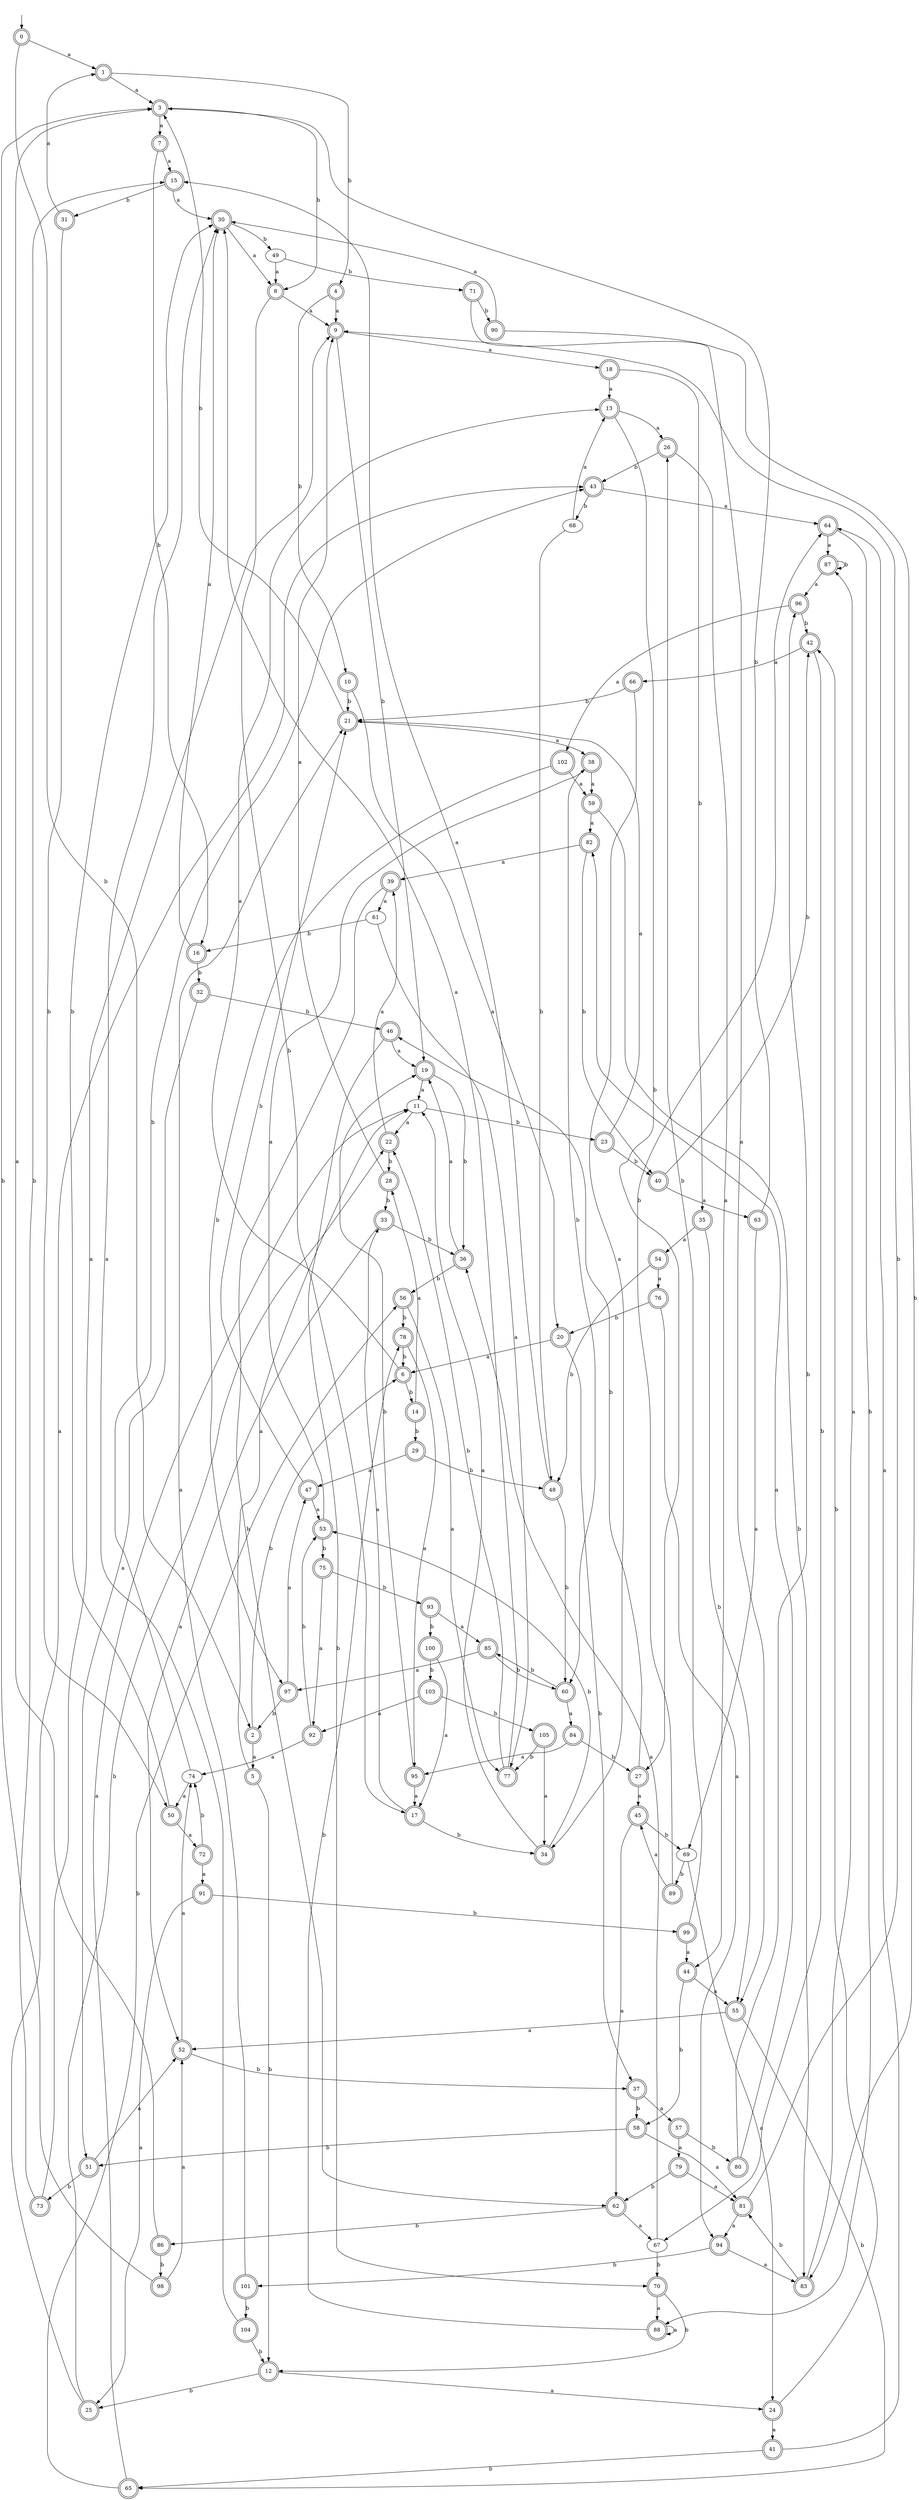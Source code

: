 digraph RandomDFA {
  __start0 [label="", shape=none];
  __start0 -> 0 [label=""];
  0 [shape=circle] [shape=doublecircle]
  0 -> 1 [label="a"]
  0 -> 2 [label="b"]
  1 [shape=doublecircle]
  1 -> 3 [label="a"]
  1 -> 4 [label="b"]
  2 [shape=doublecircle]
  2 -> 5 [label="a"]
  2 -> 6 [label="b"]
  3 [shape=doublecircle]
  3 -> 7 [label="a"]
  3 -> 8 [label="b"]
  4 [shape=doublecircle]
  4 -> 9 [label="a"]
  4 -> 10 [label="b"]
  5 [shape=doublecircle]
  5 -> 11 [label="a"]
  5 -> 12 [label="b"]
  6 [shape=doublecircle]
  6 -> 13 [label="a"]
  6 -> 14 [label="b"]
  7 [shape=doublecircle]
  7 -> 15 [label="a"]
  7 -> 16 [label="b"]
  8 [shape=doublecircle]
  8 -> 9 [label="a"]
  8 -> 17 [label="b"]
  9 [shape=doublecircle]
  9 -> 18 [label="a"]
  9 -> 19 [label="b"]
  10 [shape=doublecircle]
  10 -> 20 [label="a"]
  10 -> 21 [label="b"]
  11
  11 -> 22 [label="a"]
  11 -> 23 [label="b"]
  12 [shape=doublecircle]
  12 -> 24 [label="a"]
  12 -> 25 [label="b"]
  13 [shape=doublecircle]
  13 -> 26 [label="a"]
  13 -> 27 [label="b"]
  14 [shape=doublecircle]
  14 -> 28 [label="a"]
  14 -> 29 [label="b"]
  15 [shape=doublecircle]
  15 -> 30 [label="a"]
  15 -> 31 [label="b"]
  16 [shape=doublecircle]
  16 -> 30 [label="a"]
  16 -> 32 [label="b"]
  17 [shape=doublecircle]
  17 -> 33 [label="a"]
  17 -> 34 [label="b"]
  18 [shape=doublecircle]
  18 -> 13 [label="a"]
  18 -> 35 [label="b"]
  19 [shape=doublecircle]
  19 -> 11 [label="a"]
  19 -> 36 [label="b"]
  20 [shape=doublecircle]
  20 -> 6 [label="a"]
  20 -> 37 [label="b"]
  21 [shape=doublecircle]
  21 -> 38 [label="a"]
  21 -> 3 [label="b"]
  22 [shape=doublecircle]
  22 -> 39 [label="a"]
  22 -> 28 [label="b"]
  23 [shape=doublecircle]
  23 -> 21 [label="a"]
  23 -> 40 [label="b"]
  24 [shape=doublecircle]
  24 -> 41 [label="a"]
  24 -> 42 [label="b"]
  25 [shape=doublecircle]
  25 -> 43 [label="a"]
  25 -> 22 [label="b"]
  26 [shape=doublecircle]
  26 -> 44 [label="a"]
  26 -> 43 [label="b"]
  27 [shape=doublecircle]
  27 -> 45 [label="a"]
  27 -> 46 [label="b"]
  28 [shape=doublecircle]
  28 -> 9 [label="a"]
  28 -> 33 [label="b"]
  29 [shape=doublecircle]
  29 -> 47 [label="a"]
  29 -> 48 [label="b"]
  30 [shape=doublecircle]
  30 -> 8 [label="a"]
  30 -> 49 [label="b"]
  31 [shape=doublecircle]
  31 -> 1 [label="a"]
  31 -> 50 [label="b"]
  32 [shape=doublecircle]
  32 -> 51 [label="a"]
  32 -> 46 [label="b"]
  33 [shape=doublecircle]
  33 -> 52 [label="a"]
  33 -> 36 [label="b"]
  34 [shape=doublecircle]
  34 -> 11 [label="a"]
  34 -> 53 [label="b"]
  35 [shape=doublecircle]
  35 -> 54 [label="a"]
  35 -> 55 [label="b"]
  36 [shape=doublecircle]
  36 -> 19 [label="a"]
  36 -> 56 [label="b"]
  37 [shape=doublecircle]
  37 -> 57 [label="a"]
  37 -> 58 [label="b"]
  38 [shape=doublecircle]
  38 -> 59 [label="a"]
  38 -> 60 [label="b"]
  39 [shape=doublecircle]
  39 -> 61 [label="a"]
  39 -> 62 [label="b"]
  40 [shape=doublecircle]
  40 -> 63 [label="a"]
  40 -> 42 [label="b"]
  41 [shape=doublecircle]
  41 -> 64 [label="a"]
  41 -> 65 [label="b"]
  42 [shape=doublecircle]
  42 -> 66 [label="a"]
  42 -> 67 [label="b"]
  43 [shape=doublecircle]
  43 -> 64 [label="a"]
  43 -> 68 [label="b"]
  44 [shape=doublecircle]
  44 -> 55 [label="a"]
  44 -> 58 [label="b"]
  45 [shape=doublecircle]
  45 -> 62 [label="a"]
  45 -> 69 [label="b"]
  46 [shape=doublecircle]
  46 -> 19 [label="a"]
  46 -> 70 [label="b"]
  47 [shape=doublecircle]
  47 -> 53 [label="a"]
  47 -> 21 [label="b"]
  48 [shape=doublecircle]
  48 -> 15 [label="a"]
  48 -> 60 [label="b"]
  49
  49 -> 8 [label="a"]
  49 -> 71 [label="b"]
  50 [shape=doublecircle]
  50 -> 72 [label="a"]
  50 -> 30 [label="b"]
  51 [shape=doublecircle]
  51 -> 52 [label="a"]
  51 -> 73 [label="b"]
  52 [shape=doublecircle]
  52 -> 74 [label="a"]
  52 -> 37 [label="b"]
  53 [shape=doublecircle]
  53 -> 38 [label="a"]
  53 -> 75 [label="b"]
  54 [shape=doublecircle]
  54 -> 76 [label="a"]
  54 -> 48 [label="b"]
  55 [shape=doublecircle]
  55 -> 52 [label="a"]
  55 -> 65 [label="b"]
  56 [shape=doublecircle]
  56 -> 77 [label="a"]
  56 -> 78 [label="b"]
  57 [shape=doublecircle]
  57 -> 79 [label="a"]
  57 -> 80 [label="b"]
  58 [shape=doublecircle]
  58 -> 81 [label="a"]
  58 -> 51 [label="b"]
  59 [shape=doublecircle]
  59 -> 82 [label="a"]
  59 -> 83 [label="b"]
  60 [shape=doublecircle]
  60 -> 84 [label="a"]
  60 -> 85 [label="b"]
  61
  61 -> 77 [label="a"]
  61 -> 16 [label="b"]
  62 [shape=doublecircle]
  62 -> 67 [label="a"]
  62 -> 86 [label="b"]
  63 [shape=doublecircle]
  63 -> 69 [label="a"]
  63 -> 3 [label="b"]
  64 [shape=doublecircle]
  64 -> 87 [label="a"]
  64 -> 88 [label="b"]
  65 [shape=doublecircle]
  65 -> 11 [label="a"]
  65 -> 56 [label="b"]
  66 [shape=doublecircle]
  66 -> 34 [label="a"]
  66 -> 21 [label="b"]
  67
  67 -> 36 [label="a"]
  67 -> 70 [label="b"]
  68
  68 -> 13 [label="a"]
  68 -> 48 [label="b"]
  69
  69 -> 24 [label="a"]
  69 -> 89 [label="b"]
  70 [shape=doublecircle]
  70 -> 88 [label="a"]
  70 -> 12 [label="b"]
  71 [shape=doublecircle]
  71 -> 55 [label="a"]
  71 -> 90 [label="b"]
  72 [shape=doublecircle]
  72 -> 91 [label="a"]
  72 -> 74 [label="b"]
  73 [shape=doublecircle]
  73 -> 9 [label="a"]
  73 -> 15 [label="b"]
  74
  74 -> 50 [label="a"]
  74 -> 43 [label="b"]
  75 [shape=doublecircle]
  75 -> 92 [label="a"]
  75 -> 93 [label="b"]
  76 [shape=doublecircle]
  76 -> 94 [label="a"]
  76 -> 20 [label="b"]
  77 [shape=doublecircle]
  77 -> 30 [label="a"]
  77 -> 22 [label="b"]
  78 [shape=doublecircle]
  78 -> 95 [label="a"]
  78 -> 6 [label="b"]
  79 [shape=doublecircle]
  79 -> 81 [label="a"]
  79 -> 62 [label="b"]
  80 [shape=doublecircle]
  80 -> 82 [label="a"]
  80 -> 96 [label="b"]
  81 [shape=doublecircle]
  81 -> 94 [label="a"]
  81 -> 9 [label="b"]
  82 [shape=doublecircle]
  82 -> 39 [label="a"]
  82 -> 40 [label="b"]
  83 [shape=doublecircle]
  83 -> 87 [label="a"]
  83 -> 81 [label="b"]
  84 [shape=doublecircle]
  84 -> 95 [label="a"]
  84 -> 27 [label="b"]
  85 [shape=doublecircle]
  85 -> 97 [label="a"]
  85 -> 60 [label="b"]
  86 [shape=doublecircle]
  86 -> 3 [label="a"]
  86 -> 98 [label="b"]
  87 [shape=doublecircle]
  87 -> 96 [label="a"]
  87 -> 87 [label="b"]
  88 [shape=doublecircle]
  88 -> 88 [label="a"]
  88 -> 78 [label="b"]
  89 [shape=doublecircle]
  89 -> 45 [label="a"]
  89 -> 64 [label="b"]
  90 [shape=doublecircle]
  90 -> 30 [label="a"]
  90 -> 83 [label="b"]
  91 [shape=doublecircle]
  91 -> 25 [label="a"]
  91 -> 99 [label="b"]
  92 [shape=doublecircle]
  92 -> 74 [label="a"]
  92 -> 53 [label="b"]
  93 [shape=doublecircle]
  93 -> 85 [label="a"]
  93 -> 100 [label="b"]
  94 [shape=doublecircle]
  94 -> 83 [label="a"]
  94 -> 101 [label="b"]
  95 [shape=doublecircle]
  95 -> 17 [label="a"]
  95 -> 19 [label="b"]
  96 [shape=doublecircle]
  96 -> 102 [label="a"]
  96 -> 42 [label="b"]
  97 [shape=doublecircle]
  97 -> 47 [label="a"]
  97 -> 2 [label="b"]
  98 [shape=doublecircle]
  98 -> 52 [label="a"]
  98 -> 3 [label="b"]
  99 [shape=doublecircle]
  99 -> 44 [label="a"]
  99 -> 26 [label="b"]
  100 [shape=doublecircle]
  100 -> 17 [label="a"]
  100 -> 103 [label="b"]
  101 [shape=doublecircle]
  101 -> 21 [label="a"]
  101 -> 104 [label="b"]
  102 [shape=doublecircle]
  102 -> 59 [label="a"]
  102 -> 97 [label="b"]
  103 [shape=doublecircle]
  103 -> 92 [label="a"]
  103 -> 105 [label="b"]
  104 [shape=doublecircle]
  104 -> 30 [label="a"]
  104 -> 12 [label="b"]
  105 [shape=doublecircle]
  105 -> 34 [label="a"]
  105 -> 77 [label="b"]
}
